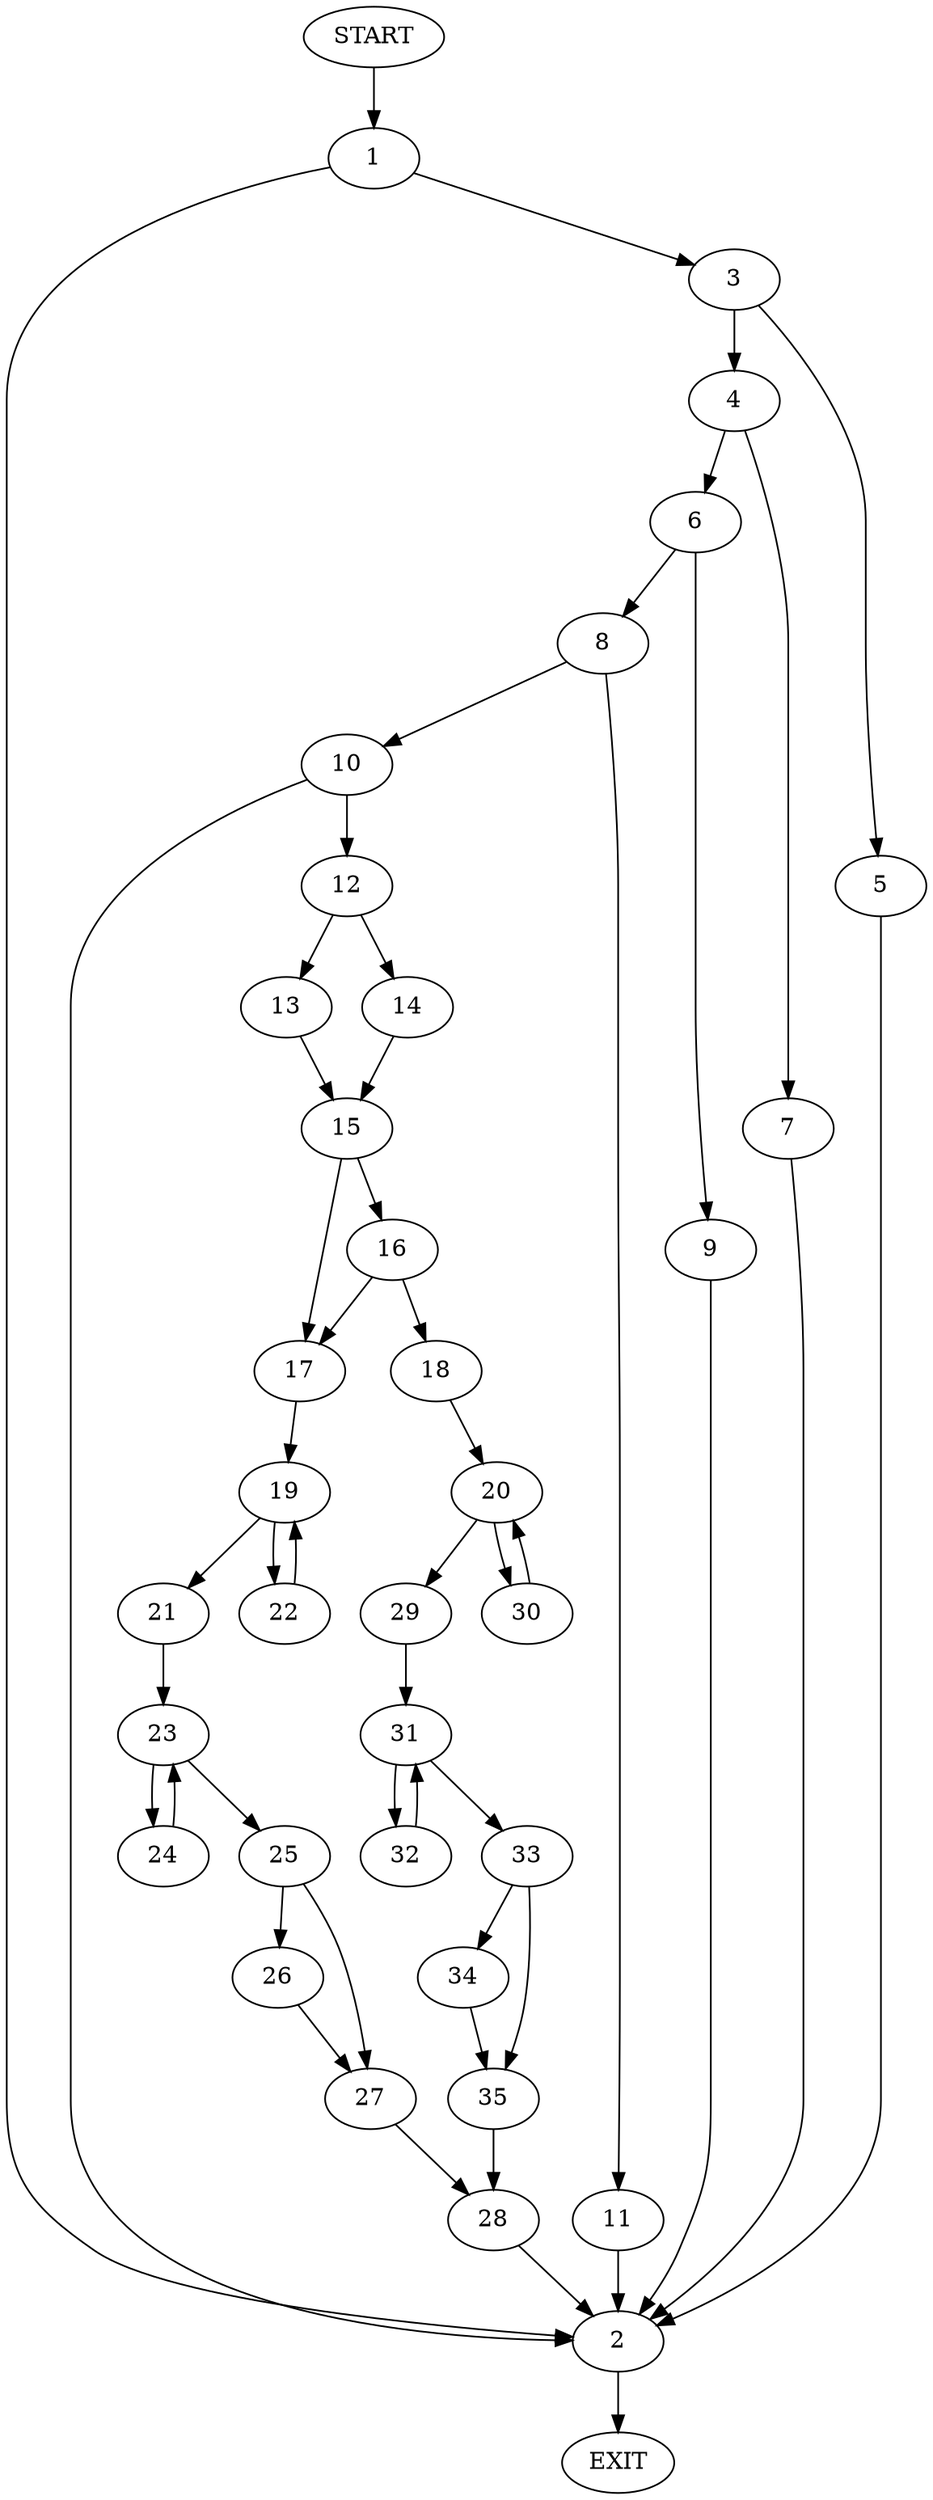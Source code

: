 digraph {
0 [label="START"]
36 [label="EXIT"]
0 -> 1
1 -> 2
1 -> 3
3 -> 4
3 -> 5
2 -> 36
5 -> 2
4 -> 6
4 -> 7
6 -> 8
6 -> 9
7 -> 2
9 -> 2
8 -> 10
8 -> 11
11 -> 2
10 -> 12
10 -> 2
12 -> 13
12 -> 14
14 -> 15
13 -> 15
15 -> 16
15 -> 17
16 -> 17
16 -> 18
17 -> 19
18 -> 20
19 -> 21
19 -> 22
22 -> 19
21 -> 23
23 -> 24
23 -> 25
25 -> 26
25 -> 27
24 -> 23
26 -> 27
27 -> 28
28 -> 2
20 -> 29
20 -> 30
30 -> 20
29 -> 31
31 -> 32
31 -> 33
32 -> 31
33 -> 34
33 -> 35
34 -> 35
35 -> 28
}
